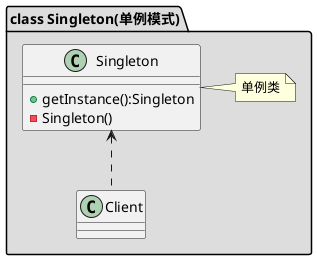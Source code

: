 @startuml

package "class Singleton(单例模式)" #DDDDDD {

    class Singleton
    {
    +getInstance():Singleton
    -Singleton()
    }
    note right: 单例类

    Singleton <.. Client
}

@enduml